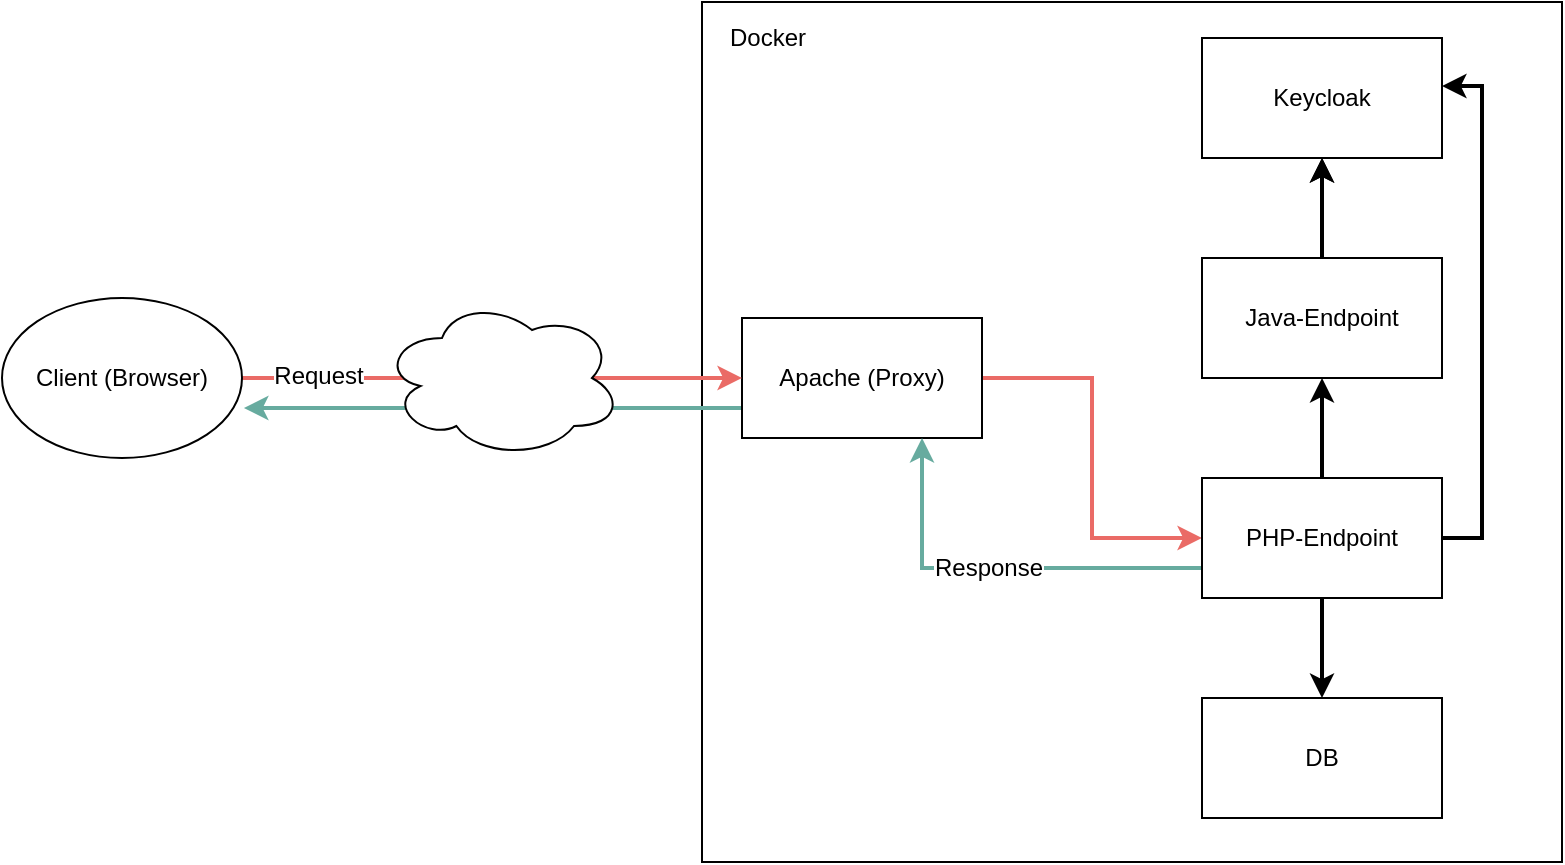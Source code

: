 <mxfile version="12.4.8" type="device"><diagram id="-0eu1jg_HFHQvt6MC7vZ" name="Page-1"><mxGraphModel dx="1422" dy="713" grid="1" gridSize="10" guides="1" tooltips="1" connect="1" arrows="1" fold="1" page="1" pageScale="1" pageWidth="827" pageHeight="1169" math="0" shadow="0"><root><mxCell id="0"/><mxCell id="1" parent="0"/><mxCell id="tYuKe_Yj4e14WiW-2u0Z-11" value="" style="whiteSpace=wrap;html=1;aspect=fixed;" vertex="1" parent="1"><mxGeometry x="380" y="62" width="430" height="430" as="geometry"/></mxCell><mxCell id="tYuKe_Yj4e14WiW-2u0Z-16" style="edgeStyle=orthogonalEdgeStyle;rounded=0;orthogonalLoop=1;jettySize=auto;html=1;entryX=0;entryY=0.5;entryDx=0;entryDy=0;strokeColor=#EA6B66;strokeWidth=2;" edge="1" parent="1" source="tYuKe_Yj4e14WiW-2u0Z-2" target="tYuKe_Yj4e14WiW-2u0Z-9"><mxGeometry relative="1" as="geometry"/></mxCell><mxCell id="tYuKe_Yj4e14WiW-2u0Z-23" style="edgeStyle=orthogonalEdgeStyle;rounded=0;orthogonalLoop=1;jettySize=auto;html=1;exitX=0;exitY=0.75;exitDx=0;exitDy=0;entryX=1.008;entryY=0.688;entryDx=0;entryDy=0;entryPerimeter=0;startArrow=none;startFill=0;strokeColor=#67AB9F;strokeWidth=2;" edge="1" parent="1" source="tYuKe_Yj4e14WiW-2u0Z-2" target="tYuKe_Yj4e14WiW-2u0Z-13"><mxGeometry relative="1" as="geometry"/></mxCell><mxCell id="tYuKe_Yj4e14WiW-2u0Z-2" value="Apache (Proxy)" style="rounded=0;whiteSpace=wrap;html=1;" vertex="1" parent="1"><mxGeometry x="400" y="220" width="120" height="60" as="geometry"/></mxCell><mxCell id="tYuKe_Yj4e14WiW-2u0Z-7" value="Keycloak" style="rounded=0;whiteSpace=wrap;html=1;" vertex="1" parent="1"><mxGeometry x="630" y="80" width="120" height="60" as="geometry"/></mxCell><mxCell id="tYuKe_Yj4e14WiW-2u0Z-21" style="edgeStyle=orthogonalEdgeStyle;rounded=0;orthogonalLoop=1;jettySize=auto;html=1;exitX=0.5;exitY=0;exitDx=0;exitDy=0;startArrow=none;startFill=0;strokeColor=#000000;strokeWidth=2;" edge="1" parent="1" source="tYuKe_Yj4e14WiW-2u0Z-8" target="tYuKe_Yj4e14WiW-2u0Z-7"><mxGeometry relative="1" as="geometry"/></mxCell><mxCell id="tYuKe_Yj4e14WiW-2u0Z-24" value="" style="edgeStyle=orthogonalEdgeStyle;rounded=0;orthogonalLoop=1;jettySize=auto;html=1;startArrow=none;startFill=0;strokeColor=#000000;strokeWidth=2;" edge="1" parent="1" source="tYuKe_Yj4e14WiW-2u0Z-8" target="tYuKe_Yj4e14WiW-2u0Z-7"><mxGeometry relative="1" as="geometry"/></mxCell><mxCell id="tYuKe_Yj4e14WiW-2u0Z-8" value="Java-Endpoint" style="rounded=0;whiteSpace=wrap;html=1;" vertex="1" parent="1"><mxGeometry x="630" y="190" width="120" height="60" as="geometry"/></mxCell><mxCell id="tYuKe_Yj4e14WiW-2u0Z-17" style="edgeStyle=orthogonalEdgeStyle;rounded=0;orthogonalLoop=1;jettySize=auto;html=1;exitX=0;exitY=0.75;exitDx=0;exitDy=0;entryX=0.75;entryY=1;entryDx=0;entryDy=0;strokeColor=#67AB9F;strokeWidth=2;" edge="1" parent="1" source="tYuKe_Yj4e14WiW-2u0Z-9" target="tYuKe_Yj4e14WiW-2u0Z-2"><mxGeometry relative="1" as="geometry"/></mxCell><mxCell id="tYuKe_Yj4e14WiW-2u0Z-18" value="Response" style="text;html=1;align=center;verticalAlign=middle;resizable=0;points=[];labelBackgroundColor=#ffffff;" vertex="1" connectable="0" parent="tYuKe_Yj4e14WiW-2u0Z-17"><mxGeometry x="0.229" y="2" relative="1" as="geometry"><mxPoint x="19" y="-2" as="offset"/></mxGeometry></mxCell><mxCell id="tYuKe_Yj4e14WiW-2u0Z-19" style="edgeStyle=orthogonalEdgeStyle;rounded=0;orthogonalLoop=1;jettySize=auto;html=1;entryX=0.5;entryY=1;entryDx=0;entryDy=0;strokeColor=#000000;strokeWidth=2;startArrow=none;startFill=0;" edge="1" parent="1" source="tYuKe_Yj4e14WiW-2u0Z-9" target="tYuKe_Yj4e14WiW-2u0Z-8"><mxGeometry relative="1" as="geometry"/></mxCell><mxCell id="tYuKe_Yj4e14WiW-2u0Z-20" style="edgeStyle=orthogonalEdgeStyle;rounded=0;orthogonalLoop=1;jettySize=auto;html=1;entryX=1;entryY=0.4;entryDx=0;entryDy=0;entryPerimeter=0;startArrow=none;startFill=0;strokeColor=#000000;strokeWidth=2;" edge="1" parent="1" source="tYuKe_Yj4e14WiW-2u0Z-9" target="tYuKe_Yj4e14WiW-2u0Z-7"><mxGeometry relative="1" as="geometry"><Array as="points"><mxPoint x="770" y="330"/><mxPoint x="770" y="104"/></Array></mxGeometry></mxCell><mxCell id="tYuKe_Yj4e14WiW-2u0Z-22" style="edgeStyle=orthogonalEdgeStyle;rounded=0;orthogonalLoop=1;jettySize=auto;html=1;exitX=0.5;exitY=1;exitDx=0;exitDy=0;startArrow=none;startFill=0;strokeColor=#000000;strokeWidth=2;" edge="1" parent="1" source="tYuKe_Yj4e14WiW-2u0Z-9" target="tYuKe_Yj4e14WiW-2u0Z-10"><mxGeometry relative="1" as="geometry"/></mxCell><mxCell id="tYuKe_Yj4e14WiW-2u0Z-9" value="PHP-Endpoint" style="rounded=0;whiteSpace=wrap;html=1;" vertex="1" parent="1"><mxGeometry x="630" y="300" width="120" height="60" as="geometry"/></mxCell><mxCell id="tYuKe_Yj4e14WiW-2u0Z-10" value="DB" style="rounded=0;whiteSpace=wrap;html=1;" vertex="1" parent="1"><mxGeometry x="630" y="410" width="120" height="60" as="geometry"/></mxCell><mxCell id="tYuKe_Yj4e14WiW-2u0Z-12" value="Docker" style="text;html=1;strokeColor=none;fillColor=none;align=center;verticalAlign=middle;whiteSpace=wrap;rounded=0;" vertex="1" parent="1"><mxGeometry x="393" y="70" width="40" height="20" as="geometry"/></mxCell><mxCell id="tYuKe_Yj4e14WiW-2u0Z-14" style="edgeStyle=orthogonalEdgeStyle;rounded=0;orthogonalLoop=1;jettySize=auto;html=1;entryX=0;entryY=0.5;entryDx=0;entryDy=0;strokeWidth=2;strokeColor=#EA6B66;" edge="1" parent="1" source="tYuKe_Yj4e14WiW-2u0Z-13" target="tYuKe_Yj4e14WiW-2u0Z-2"><mxGeometry relative="1" as="geometry"/></mxCell><mxCell id="tYuKe_Yj4e14WiW-2u0Z-15" value="Request" style="text;html=1;align=center;verticalAlign=middle;resizable=0;points=[];labelBackgroundColor=#ffffff;" vertex="1" connectable="0" parent="tYuKe_Yj4e14WiW-2u0Z-14"><mxGeometry x="-0.752" y="-2" relative="1" as="geometry"><mxPoint x="7" y="-3" as="offset"/></mxGeometry></mxCell><mxCell id="tYuKe_Yj4e14WiW-2u0Z-13" value="Client (Browser)" style="ellipse;whiteSpace=wrap;html=1;" vertex="1" parent="1"><mxGeometry x="30" y="210" width="120" height="80" as="geometry"/></mxCell><mxCell id="tYuKe_Yj4e14WiW-2u0Z-4" value="" style="ellipse;shape=cloud;whiteSpace=wrap;html=1;" vertex="1" parent="1"><mxGeometry x="220" y="210" width="120" height="80" as="geometry"/></mxCell></root></mxGraphModel></diagram></mxfile>